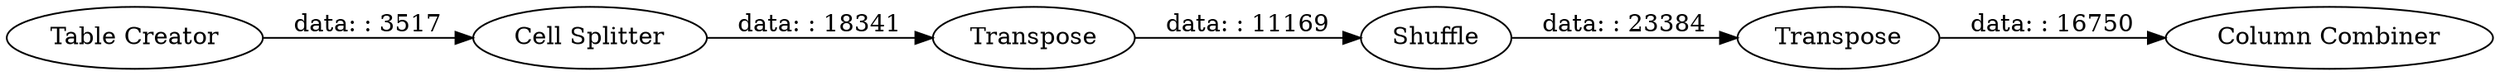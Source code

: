 digraph {
	"8340071737973031891_8" [label=Shuffle]
	"8340071737973031891_4" [label=Transpose]
	"8340071737973031891_1" [label="Table Creator"]
	"8340071737973031891_7" [label=Transpose]
	"8340071737973031891_9" [label="Column Combiner"]
	"8340071737973031891_3" [label="Cell Splitter"]
	"8340071737973031891_3" -> "8340071737973031891_4" [label="data: : 18341"]
	"8340071737973031891_7" -> "8340071737973031891_9" [label="data: : 16750"]
	"8340071737973031891_8" -> "8340071737973031891_7" [label="data: : 23384"]
	"8340071737973031891_1" -> "8340071737973031891_3" [label="data: : 3517"]
	"8340071737973031891_4" -> "8340071737973031891_8" [label="data: : 11169"]
	rankdir=LR
}
